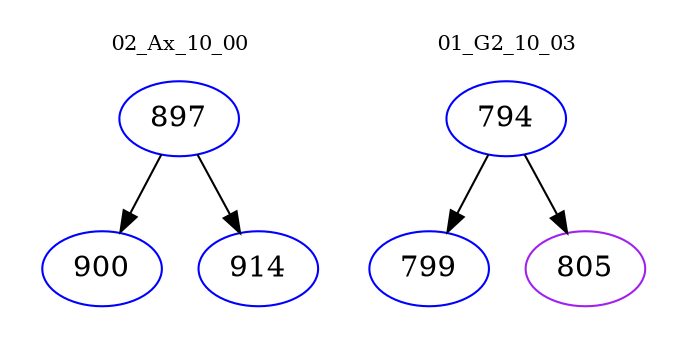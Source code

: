 digraph{
subgraph cluster_0 {
color = white
label = "02_Ax_10_00";
fontsize=10;
T0_897 [label="897", color="blue"]
T0_897 -> T0_900 [color="black"]
T0_900 [label="900", color="blue"]
T0_897 -> T0_914 [color="black"]
T0_914 [label="914", color="blue"]
}
subgraph cluster_1 {
color = white
label = "01_G2_10_03";
fontsize=10;
T1_794 [label="794", color="blue"]
T1_794 -> T1_799 [color="black"]
T1_799 [label="799", color="blue"]
T1_794 -> T1_805 [color="black"]
T1_805 [label="805", color="purple"]
}
}
